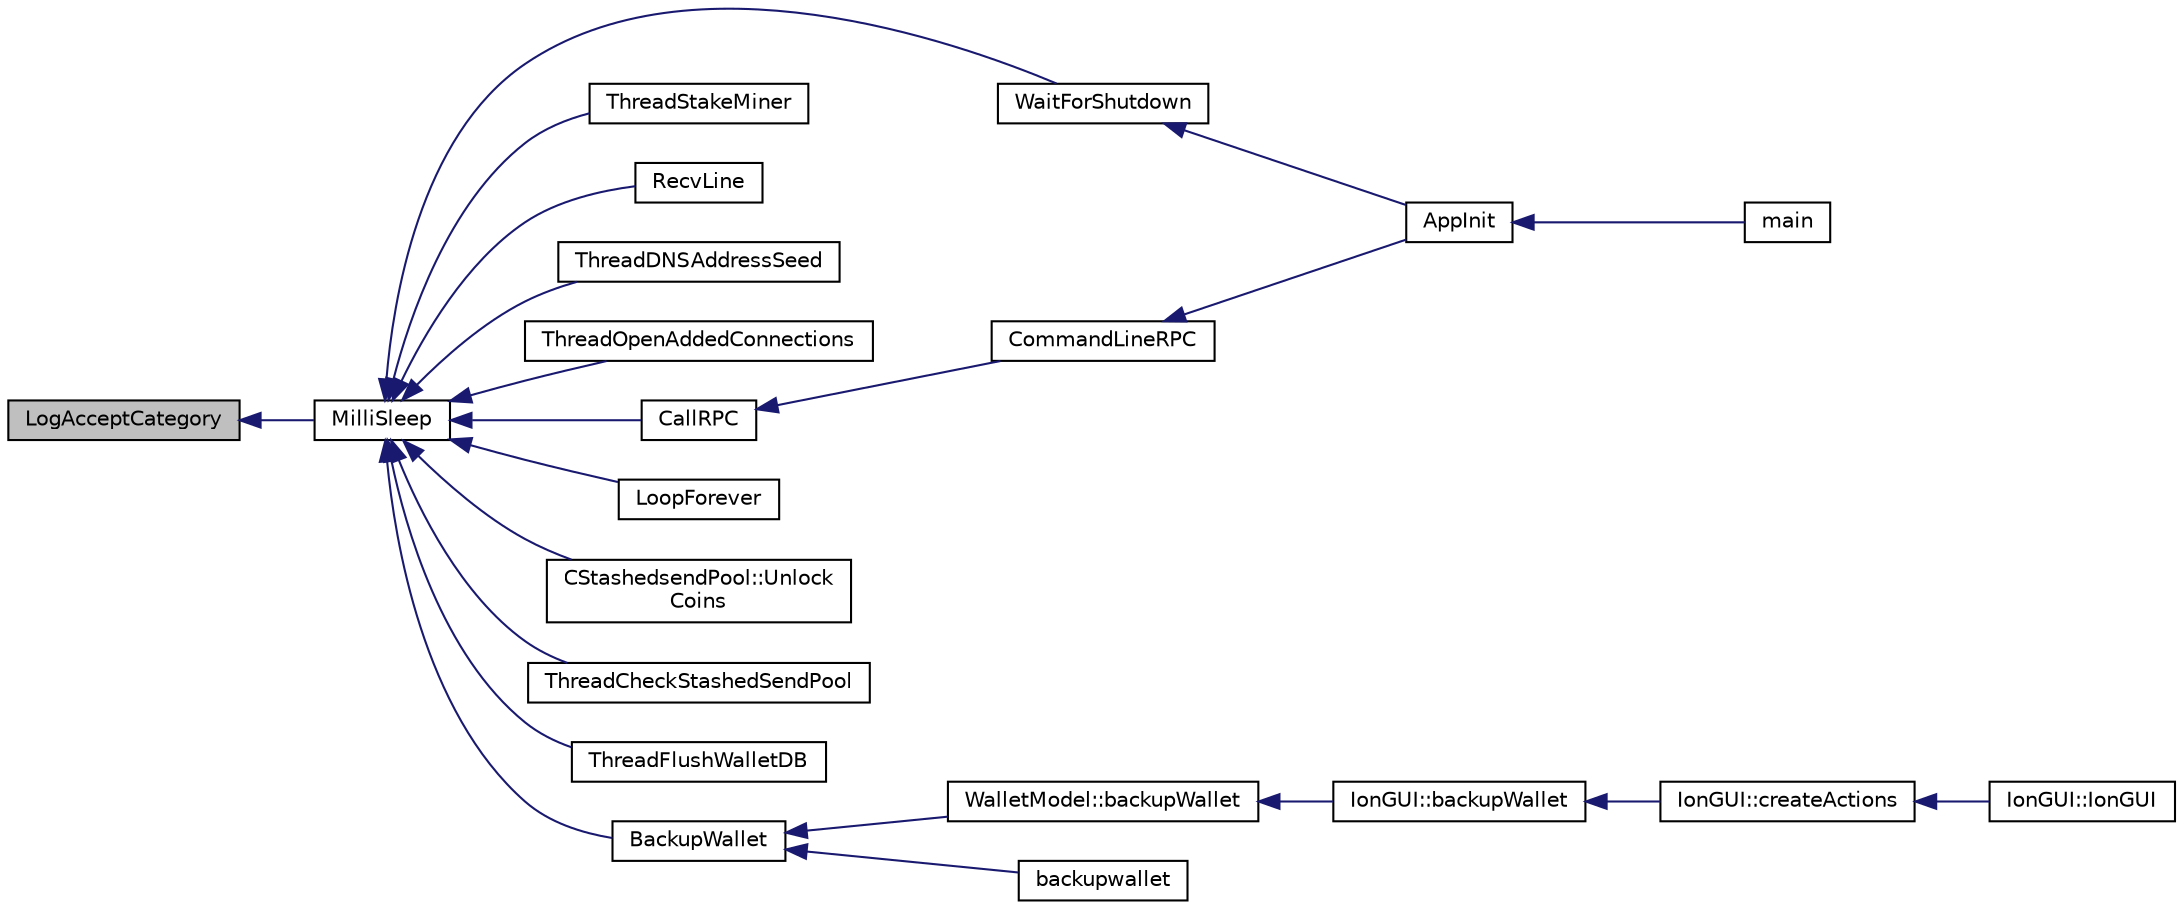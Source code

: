 digraph "LogAcceptCategory"
{
  edge [fontname="Helvetica",fontsize="10",labelfontname="Helvetica",labelfontsize="10"];
  node [fontname="Helvetica",fontsize="10",shape=record];
  rankdir="LR";
  Node999 [label="LogAcceptCategory",height=0.2,width=0.4,color="black", fillcolor="grey75", style="filled", fontcolor="black"];
  Node999 -> Node1000 [dir="back",color="midnightblue",fontsize="10",style="solid",fontname="Helvetica"];
  Node1000 [label="MilliSleep",height=0.2,width=0.4,color="black", fillcolor="white", style="filled",URL="$d8/d3c/util_8h.html#ac635182d3e845eda4af4fa5ab31609da"];
  Node1000 -> Node1001 [dir="back",color="midnightblue",fontsize="10",style="solid",fontname="Helvetica"];
  Node1001 [label="WaitForShutdown",height=0.2,width=0.4,color="black", fillcolor="white", style="filled",URL="$d4/d35/iond_8cpp.html#a6435fba5a749975164947d0d771223ab"];
  Node1001 -> Node1002 [dir="back",color="midnightblue",fontsize="10",style="solid",fontname="Helvetica"];
  Node1002 [label="AppInit",height=0.2,width=0.4,color="black", fillcolor="white", style="filled",URL="$d4/d35/iond_8cpp.html#ac59316b767e6984e1285f0531275286b"];
  Node1002 -> Node1003 [dir="back",color="midnightblue",fontsize="10",style="solid",fontname="Helvetica"];
  Node1003 [label="main",height=0.2,width=0.4,color="black", fillcolor="white", style="filled",URL="$d4/d35/iond_8cpp.html#a0ddf1224851353fc92bfbff6f499fa97"];
  Node1000 -> Node1004 [dir="back",color="midnightblue",fontsize="10",style="solid",fontname="Helvetica"];
  Node1004 [label="ThreadStakeMiner",height=0.2,width=0.4,color="black", fillcolor="white", style="filled",URL="$d6/de3/miner_8cpp.html#a31faece5ef0e403969b3d3debd79b352"];
  Node1000 -> Node1005 [dir="back",color="midnightblue",fontsize="10",style="solid",fontname="Helvetica"];
  Node1005 [label="RecvLine",height=0.2,width=0.4,color="black", fillcolor="white", style="filled",URL="$dd/d84/net_8cpp.html#a1974b789f25e8ac412052f627488e0ad"];
  Node1000 -> Node1006 [dir="back",color="midnightblue",fontsize="10",style="solid",fontname="Helvetica"];
  Node1006 [label="ThreadDNSAddressSeed",height=0.2,width=0.4,color="black", fillcolor="white", style="filled",URL="$dd/d84/net_8cpp.html#ab2d8883b5524ec7b80d3b9535e73a3ed"];
  Node1000 -> Node1007 [dir="back",color="midnightblue",fontsize="10",style="solid",fontname="Helvetica"];
  Node1007 [label="ThreadOpenAddedConnections",height=0.2,width=0.4,color="black", fillcolor="white", style="filled",URL="$dd/d84/net_8cpp.html#a2d1ca95557ae336582b886a251e7fe94"];
  Node1000 -> Node1008 [dir="back",color="midnightblue",fontsize="10",style="solid",fontname="Helvetica"];
  Node1008 [label="CallRPC",height=0.2,width=0.4,color="black", fillcolor="white", style="filled",URL="$dd/d9e/rpcclient_8cpp.html#ae0b4394f271db49671cf894dbe94c484"];
  Node1008 -> Node1009 [dir="back",color="midnightblue",fontsize="10",style="solid",fontname="Helvetica"];
  Node1009 [label="CommandLineRPC",height=0.2,width=0.4,color="black", fillcolor="white", style="filled",URL="$d6/d59/rpcclient_8h.html#a4ee23259648a971c9c05aeff8b545a6d"];
  Node1009 -> Node1002 [dir="back",color="midnightblue",fontsize="10",style="solid",fontname="Helvetica"];
  Node1000 -> Node1010 [dir="back",color="midnightblue",fontsize="10",style="solid",fontname="Helvetica"];
  Node1010 [label="LoopForever",height=0.2,width=0.4,color="black", fillcolor="white", style="filled",URL="$d8/d3c/util_8h.html#ac6be85b683de5d9b41dc3046e50d6acd"];
  Node1000 -> Node1011 [dir="back",color="midnightblue",fontsize="10",style="solid",fontname="Helvetica"];
  Node1011 [label="CStashedsendPool::Unlock\lCoins",height=0.2,width=0.4,color="black", fillcolor="white", style="filled",URL="$dd/d8a/class_c_stashedsend_pool.html#a5d4ac746830c08bbb249d34c165d1019"];
  Node1000 -> Node1012 [dir="back",color="midnightblue",fontsize="10",style="solid",fontname="Helvetica"];
  Node1012 [label="ThreadCheckStashedSendPool",height=0.2,width=0.4,color="black", fillcolor="white", style="filled",URL="$d9/dbc/stashedsend_8h.html#ab583ddc86effded8432ea5387f77d883"];
  Node1000 -> Node1013 [dir="back",color="midnightblue",fontsize="10",style="solid",fontname="Helvetica"];
  Node1013 [label="ThreadFlushWalletDB",height=0.2,width=0.4,color="black", fillcolor="white", style="filled",URL="$dc/d75/walletdb_8cpp.html#a571e13707ba159c7c047875764ae5e2b"];
  Node1000 -> Node1014 [dir="back",color="midnightblue",fontsize="10",style="solid",fontname="Helvetica"];
  Node1014 [label="BackupWallet",height=0.2,width=0.4,color="black", fillcolor="white", style="filled",URL="$dc/d75/walletdb_8cpp.html#a273c3692765c732c5f724cec93e6b62f"];
  Node1014 -> Node1015 [dir="back",color="midnightblue",fontsize="10",style="solid",fontname="Helvetica"];
  Node1015 [label="WalletModel::backupWallet",height=0.2,width=0.4,color="black", fillcolor="white", style="filled",URL="$d4/d27/class_wallet_model.html#aa316c19ef41f26ea89f194ab253d3206"];
  Node1015 -> Node1016 [dir="back",color="midnightblue",fontsize="10",style="solid",fontname="Helvetica"];
  Node1016 [label="IonGUI::backupWallet",height=0.2,width=0.4,color="black", fillcolor="white", style="filled",URL="$dc/d0b/class_ion_g_u_i.html#a657c3aa0b7c10216ac24b63c773caa6d",tooltip="Backup the wallet. "];
  Node1016 -> Node1017 [dir="back",color="midnightblue",fontsize="10",style="solid",fontname="Helvetica"];
  Node1017 [label="IonGUI::createActions",height=0.2,width=0.4,color="black", fillcolor="white", style="filled",URL="$dc/d0b/class_ion_g_u_i.html#a5a5e1c2fbc2fec3d925d654c61a8b252",tooltip="Create the main UI actions. "];
  Node1017 -> Node1018 [dir="back",color="midnightblue",fontsize="10",style="solid",fontname="Helvetica"];
  Node1018 [label="IonGUI::IonGUI",height=0.2,width=0.4,color="black", fillcolor="white", style="filled",URL="$dc/d0b/class_ion_g_u_i.html#ad0e22e4901b039bcc987ef0328c8c5d4"];
  Node1014 -> Node1019 [dir="back",color="midnightblue",fontsize="10",style="solid",fontname="Helvetica"];
  Node1019 [label="backupwallet",height=0.2,width=0.4,color="black", fillcolor="white", style="filled",URL="$df/d1d/rpcwallet_8cpp.html#a7813bcc93d80c6c4ad0ae846f80cff3e"];
}
